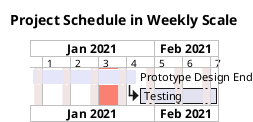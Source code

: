 @startgantt
title Project Schedule in Weekly Scale
printscale weekly
saturday are closed
sunday are closed

Project starts at the 1st of january 2021

[Prototype Design End] as [TASK1] lasts 19 days
[TASK1] is colored in Lavender/LighBlue
[Testing] lasts 14 days and starts at [TASK1]'s end
' same: [TASK1]->[Testing]

2021-01-18 to 2021-01-22 are named [End's committee] and are colored in salmon

@endgantt